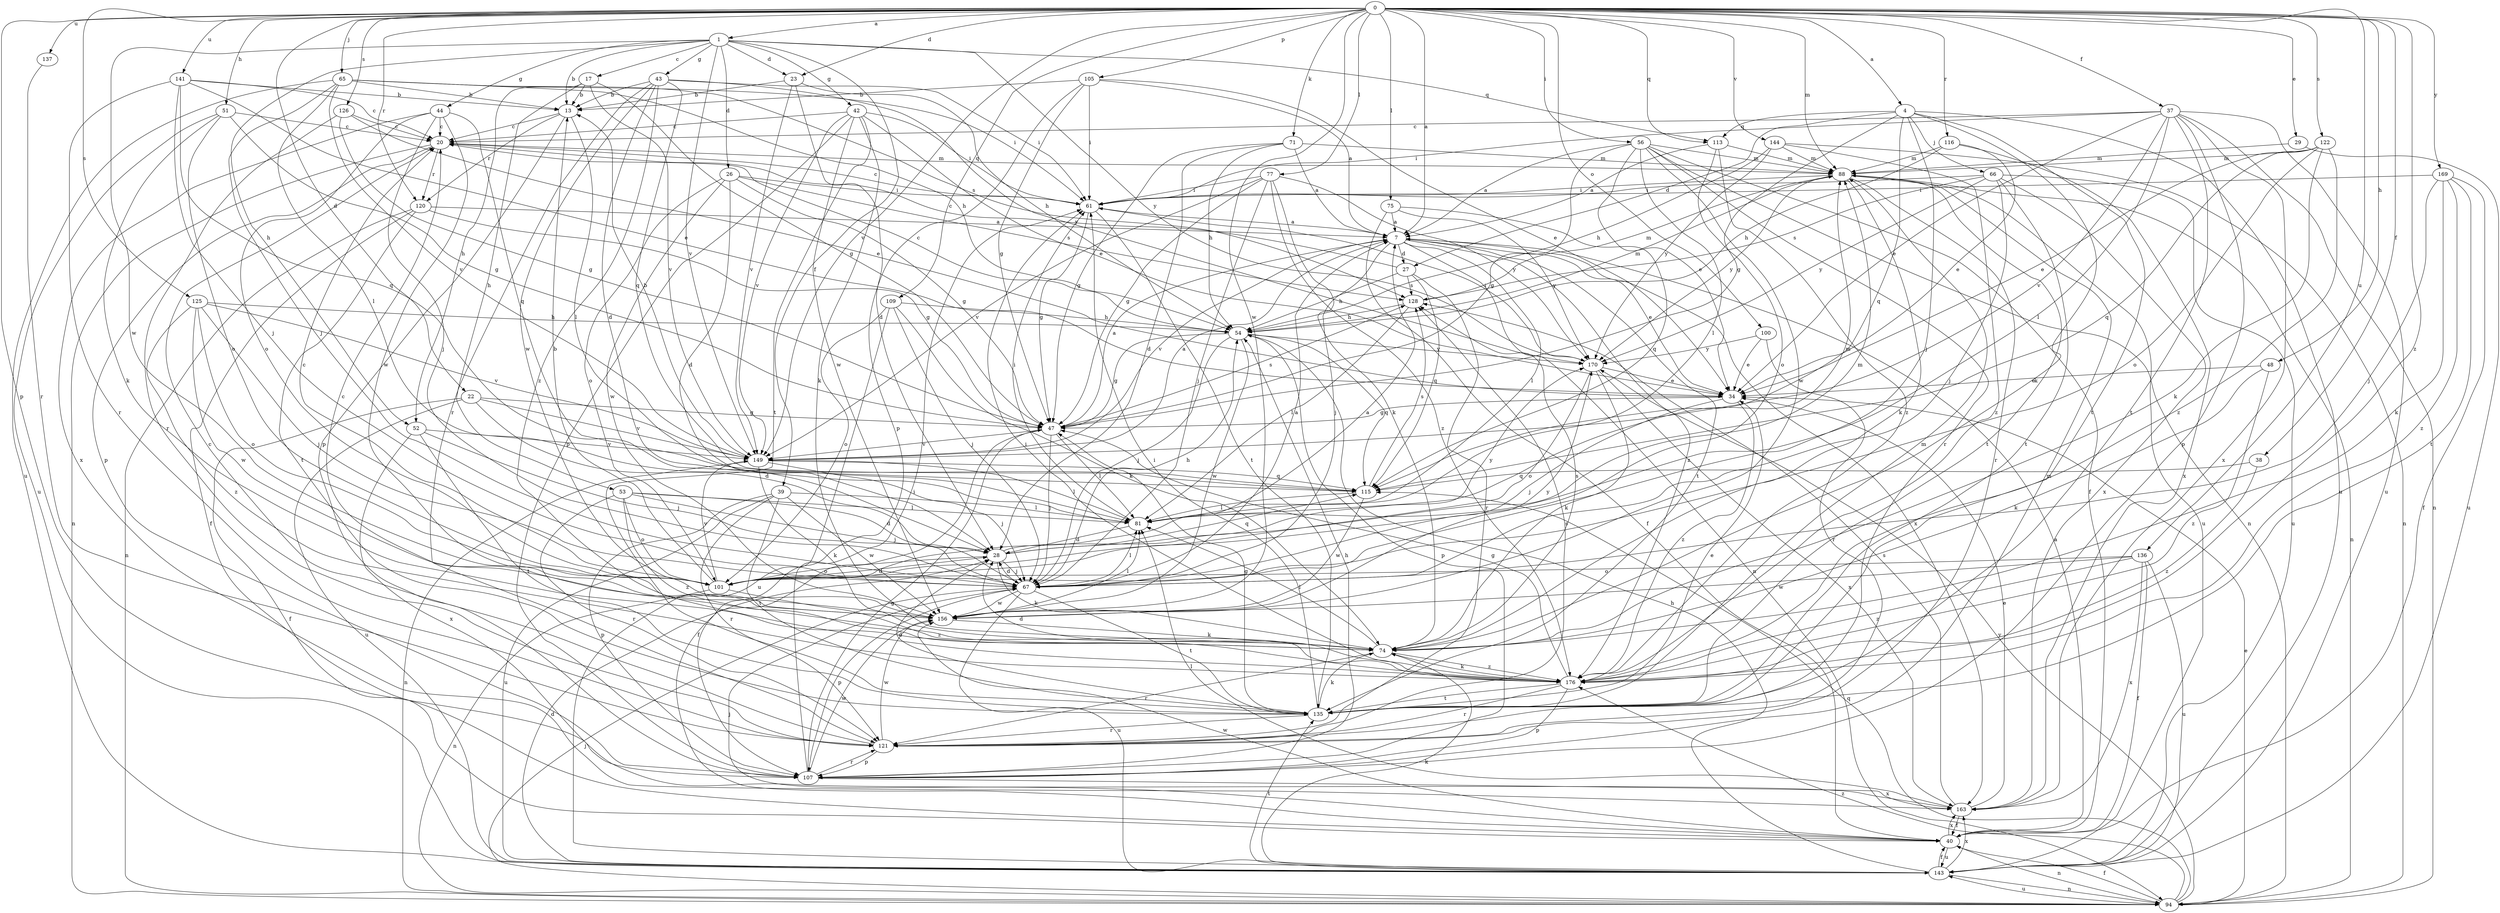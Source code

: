 strict digraph  {
0;
1;
4;
7;
13;
17;
20;
22;
23;
26;
27;
28;
29;
34;
37;
38;
39;
40;
42;
43;
44;
47;
48;
51;
52;
53;
54;
56;
61;
65;
66;
67;
71;
74;
75;
77;
81;
88;
94;
100;
101;
105;
107;
109;
113;
115;
116;
120;
121;
122;
125;
126;
128;
135;
136;
137;
141;
143;
144;
149;
156;
163;
169;
170;
176;
0 -> 1  [label=a];
0 -> 4  [label=a];
0 -> 7  [label=a];
0 -> 22  [label=d];
0 -> 23  [label=d];
0 -> 29  [label=e];
0 -> 37  [label=f];
0 -> 38  [label=f];
0 -> 48  [label=h];
0 -> 51  [label=h];
0 -> 56  [label=i];
0 -> 65  [label=j];
0 -> 71  [label=k];
0 -> 75  [label=l];
0 -> 77  [label=l];
0 -> 88  [label=m];
0 -> 100  [label=o];
0 -> 105  [label=p];
0 -> 107  [label=p];
0 -> 109  [label=q];
0 -> 113  [label=q];
0 -> 116  [label=r];
0 -> 120  [label=r];
0 -> 122  [label=s];
0 -> 125  [label=s];
0 -> 126  [label=s];
0 -> 136  [label=u];
0 -> 137  [label=u];
0 -> 141  [label=u];
0 -> 144  [label=v];
0 -> 149  [label=v];
0 -> 156  [label=w];
0 -> 169  [label=y];
0 -> 176  [label=z];
1 -> 13  [label=b];
1 -> 17  [label=c];
1 -> 23  [label=d];
1 -> 26  [label=d];
1 -> 39  [label=f];
1 -> 42  [label=g];
1 -> 43  [label=g];
1 -> 44  [label=g];
1 -> 52  [label=h];
1 -> 113  [label=q];
1 -> 149  [label=v];
1 -> 156  [label=w];
1 -> 170  [label=y];
4 -> 27  [label=d];
4 -> 47  [label=g];
4 -> 66  [label=j];
4 -> 67  [label=j];
4 -> 74  [label=k];
4 -> 113  [label=q];
4 -> 115  [label=q];
4 -> 135  [label=t];
4 -> 143  [label=u];
7 -> 27  [label=d];
7 -> 34  [label=e];
7 -> 67  [label=j];
7 -> 81  [label=l];
7 -> 94  [label=n];
7 -> 135  [label=t];
7 -> 149  [label=v];
7 -> 163  [label=x];
7 -> 176  [label=z];
13 -> 20  [label=c];
13 -> 81  [label=l];
13 -> 107  [label=p];
13 -> 120  [label=r];
17 -> 13  [label=b];
17 -> 47  [label=g];
17 -> 52  [label=h];
17 -> 53  [label=h];
17 -> 149  [label=v];
20 -> 88  [label=m];
20 -> 94  [label=n];
20 -> 107  [label=p];
20 -> 120  [label=r];
22 -> 28  [label=d];
22 -> 40  [label=f];
22 -> 47  [label=g];
22 -> 143  [label=u];
22 -> 149  [label=v];
23 -> 13  [label=b];
23 -> 28  [label=d];
23 -> 54  [label=h];
23 -> 149  [label=v];
26 -> 28  [label=d];
26 -> 47  [label=g];
26 -> 61  [label=i];
26 -> 101  [label=o];
26 -> 128  [label=s];
26 -> 156  [label=w];
27 -> 20  [label=c];
27 -> 54  [label=h];
27 -> 115  [label=q];
27 -> 121  [label=r];
27 -> 128  [label=s];
28 -> 67  [label=j];
28 -> 74  [label=k];
28 -> 88  [label=m];
28 -> 101  [label=o];
28 -> 115  [label=q];
28 -> 170  [label=y];
29 -> 88  [label=m];
29 -> 143  [label=u];
34 -> 47  [label=g];
34 -> 67  [label=j];
34 -> 176  [label=z];
37 -> 20  [label=c];
37 -> 34  [label=e];
37 -> 61  [label=i];
37 -> 81  [label=l];
37 -> 94  [label=n];
37 -> 107  [label=p];
37 -> 135  [label=t];
37 -> 143  [label=u];
37 -> 149  [label=v];
37 -> 163  [label=x];
38 -> 115  [label=q];
38 -> 176  [label=z];
39 -> 81  [label=l];
39 -> 107  [label=p];
39 -> 121  [label=r];
39 -> 135  [label=t];
39 -> 143  [label=u];
39 -> 156  [label=w];
40 -> 7  [label=a];
40 -> 67  [label=j];
40 -> 94  [label=n];
40 -> 143  [label=u];
40 -> 156  [label=w];
40 -> 163  [label=x];
42 -> 20  [label=c];
42 -> 34  [label=e];
42 -> 61  [label=i];
42 -> 74  [label=k];
42 -> 107  [label=p];
42 -> 135  [label=t];
42 -> 149  [label=v];
42 -> 156  [label=w];
43 -> 13  [label=b];
43 -> 28  [label=d];
43 -> 61  [label=i];
43 -> 115  [label=q];
43 -> 121  [label=r];
43 -> 156  [label=w];
43 -> 170  [label=y];
43 -> 176  [label=z];
44 -> 20  [label=c];
44 -> 67  [label=j];
44 -> 101  [label=o];
44 -> 115  [label=q];
44 -> 156  [label=w];
44 -> 163  [label=x];
47 -> 7  [label=a];
47 -> 40  [label=f];
47 -> 67  [label=j];
47 -> 81  [label=l];
47 -> 128  [label=s];
47 -> 149  [label=v];
48 -> 34  [label=e];
48 -> 74  [label=k];
48 -> 176  [label=z];
51 -> 20  [label=c];
51 -> 47  [label=g];
51 -> 74  [label=k];
51 -> 101  [label=o];
51 -> 143  [label=u];
52 -> 67  [label=j];
52 -> 135  [label=t];
52 -> 149  [label=v];
52 -> 163  [label=x];
53 -> 28  [label=d];
53 -> 67  [label=j];
53 -> 81  [label=l];
53 -> 101  [label=o];
53 -> 121  [label=r];
53 -> 176  [label=z];
54 -> 20  [label=c];
54 -> 47  [label=g];
54 -> 67  [label=j];
54 -> 88  [label=m];
54 -> 107  [label=p];
54 -> 115  [label=q];
54 -> 156  [label=w];
54 -> 170  [label=y];
56 -> 7  [label=a];
56 -> 34  [label=e];
56 -> 40  [label=f];
56 -> 47  [label=g];
56 -> 81  [label=l];
56 -> 88  [label=m];
56 -> 94  [label=n];
56 -> 121  [label=r];
56 -> 156  [label=w];
61 -> 7  [label=a];
61 -> 20  [label=c];
61 -> 47  [label=g];
61 -> 135  [label=t];
65 -> 13  [label=b];
65 -> 54  [label=h];
65 -> 61  [label=i];
65 -> 67  [label=j];
65 -> 81  [label=l];
65 -> 128  [label=s];
65 -> 143  [label=u];
65 -> 149  [label=v];
66 -> 61  [label=i];
66 -> 67  [label=j];
66 -> 128  [label=s];
66 -> 135  [label=t];
66 -> 143  [label=u];
66 -> 163  [label=x];
66 -> 170  [label=y];
67 -> 7  [label=a];
67 -> 28  [label=d];
67 -> 54  [label=h];
67 -> 81  [label=l];
67 -> 107  [label=p];
67 -> 135  [label=t];
67 -> 143  [label=u];
67 -> 156  [label=w];
71 -> 7  [label=a];
71 -> 28  [label=d];
71 -> 47  [label=g];
71 -> 54  [label=h];
71 -> 88  [label=m];
74 -> 20  [label=c];
74 -> 81  [label=l];
74 -> 121  [label=r];
74 -> 128  [label=s];
74 -> 176  [label=z];
75 -> 7  [label=a];
75 -> 40  [label=f];
75 -> 115  [label=q];
75 -> 170  [label=y];
77 -> 47  [label=g];
77 -> 61  [label=i];
77 -> 67  [label=j];
77 -> 74  [label=k];
77 -> 149  [label=v];
77 -> 170  [label=y];
77 -> 176  [label=z];
81 -> 28  [label=d];
81 -> 61  [label=i];
81 -> 88  [label=m];
88 -> 61  [label=i];
88 -> 74  [label=k];
88 -> 94  [label=n];
88 -> 121  [label=r];
88 -> 135  [label=t];
88 -> 143  [label=u];
88 -> 170  [label=y];
94 -> 34  [label=e];
94 -> 40  [label=f];
94 -> 67  [label=j];
94 -> 115  [label=q];
94 -> 143  [label=u];
94 -> 170  [label=y];
94 -> 176  [label=z];
100 -> 34  [label=e];
100 -> 121  [label=r];
100 -> 170  [label=y];
101 -> 7  [label=a];
101 -> 13  [label=b];
101 -> 20  [label=c];
101 -> 28  [label=d];
101 -> 94  [label=n];
101 -> 149  [label=v];
101 -> 176  [label=z];
105 -> 7  [label=a];
105 -> 13  [label=b];
105 -> 34  [label=e];
105 -> 47  [label=g];
105 -> 61  [label=i];
105 -> 107  [label=p];
107 -> 47  [label=g];
107 -> 54  [label=h];
107 -> 61  [label=i];
107 -> 88  [label=m];
107 -> 121  [label=r];
107 -> 156  [label=w];
107 -> 163  [label=x];
109 -> 54  [label=h];
109 -> 67  [label=j];
109 -> 74  [label=k];
109 -> 101  [label=o];
109 -> 143  [label=u];
113 -> 7  [label=a];
113 -> 88  [label=m];
113 -> 101  [label=o];
113 -> 176  [label=z];
115 -> 81  [label=l];
115 -> 128  [label=s];
115 -> 156  [label=w];
116 -> 34  [label=e];
116 -> 54  [label=h];
116 -> 88  [label=m];
116 -> 163  [label=x];
120 -> 7  [label=a];
120 -> 40  [label=f];
120 -> 47  [label=g];
120 -> 94  [label=n];
120 -> 135  [label=t];
121 -> 20  [label=c];
121 -> 107  [label=p];
121 -> 128  [label=s];
121 -> 156  [label=w];
122 -> 34  [label=e];
122 -> 74  [label=k];
122 -> 88  [label=m];
122 -> 101  [label=o];
122 -> 115  [label=q];
122 -> 176  [label=z];
125 -> 54  [label=h];
125 -> 67  [label=j];
125 -> 101  [label=o];
125 -> 149  [label=v];
125 -> 156  [label=w];
125 -> 176  [label=z];
126 -> 20  [label=c];
126 -> 34  [label=e];
126 -> 47  [label=g];
126 -> 121  [label=r];
128 -> 54  [label=h];
128 -> 81  [label=l];
128 -> 88  [label=m];
135 -> 28  [label=d];
135 -> 34  [label=e];
135 -> 47  [label=g];
135 -> 61  [label=i];
135 -> 74  [label=k];
135 -> 88  [label=m];
135 -> 121  [label=r];
136 -> 40  [label=f];
136 -> 101  [label=o];
136 -> 143  [label=u];
136 -> 156  [label=w];
136 -> 163  [label=x];
136 -> 176  [label=z];
137 -> 121  [label=r];
141 -> 13  [label=b];
141 -> 20  [label=c];
141 -> 34  [label=e];
141 -> 67  [label=j];
141 -> 115  [label=q];
141 -> 121  [label=r];
143 -> 28  [label=d];
143 -> 40  [label=f];
143 -> 54  [label=h];
143 -> 74  [label=k];
143 -> 94  [label=n];
143 -> 135  [label=t];
143 -> 163  [label=x];
144 -> 54  [label=h];
144 -> 88  [label=m];
144 -> 94  [label=n];
144 -> 170  [label=y];
144 -> 176  [label=z];
149 -> 7  [label=a];
149 -> 13  [label=b];
149 -> 67  [label=j];
149 -> 74  [label=k];
149 -> 81  [label=l];
149 -> 94  [label=n];
149 -> 115  [label=q];
156 -> 74  [label=k];
156 -> 81  [label=l];
156 -> 170  [label=y];
163 -> 34  [label=e];
163 -> 40  [label=f];
163 -> 81  [label=l];
163 -> 128  [label=s];
169 -> 40  [label=f];
169 -> 61  [label=i];
169 -> 67  [label=j];
169 -> 74  [label=k];
169 -> 135  [label=t];
169 -> 176  [label=z];
170 -> 34  [label=e];
170 -> 61  [label=i];
170 -> 74  [label=k];
170 -> 101  [label=o];
170 -> 163  [label=x];
176 -> 28  [label=d];
176 -> 47  [label=g];
176 -> 61  [label=i];
176 -> 74  [label=k];
176 -> 107  [label=p];
176 -> 121  [label=r];
176 -> 135  [label=t];
}
